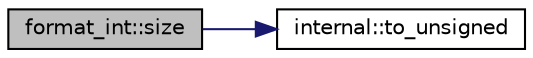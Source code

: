 digraph "format_int::size"
{
  edge [fontname="Helvetica",fontsize="10",labelfontname="Helvetica",labelfontsize="10"];
  node [fontname="Helvetica",fontsize="10",shape=record];
  rankdir="LR";
  Node1 [label="format_int::size",height=0.2,width=0.4,color="black", fillcolor="grey75", style="filled" fontcolor="black"];
  Node1 -> Node2 [color="midnightblue",fontsize="10",style="solid",fontname="Helvetica"];
  Node2 [label="internal::to_unsigned",height=0.2,width=0.4,color="black", fillcolor="white", style="filled",URL="$namespaceinternal.html#acc608c40c33952a5382db8aaaddfc854"];
}
